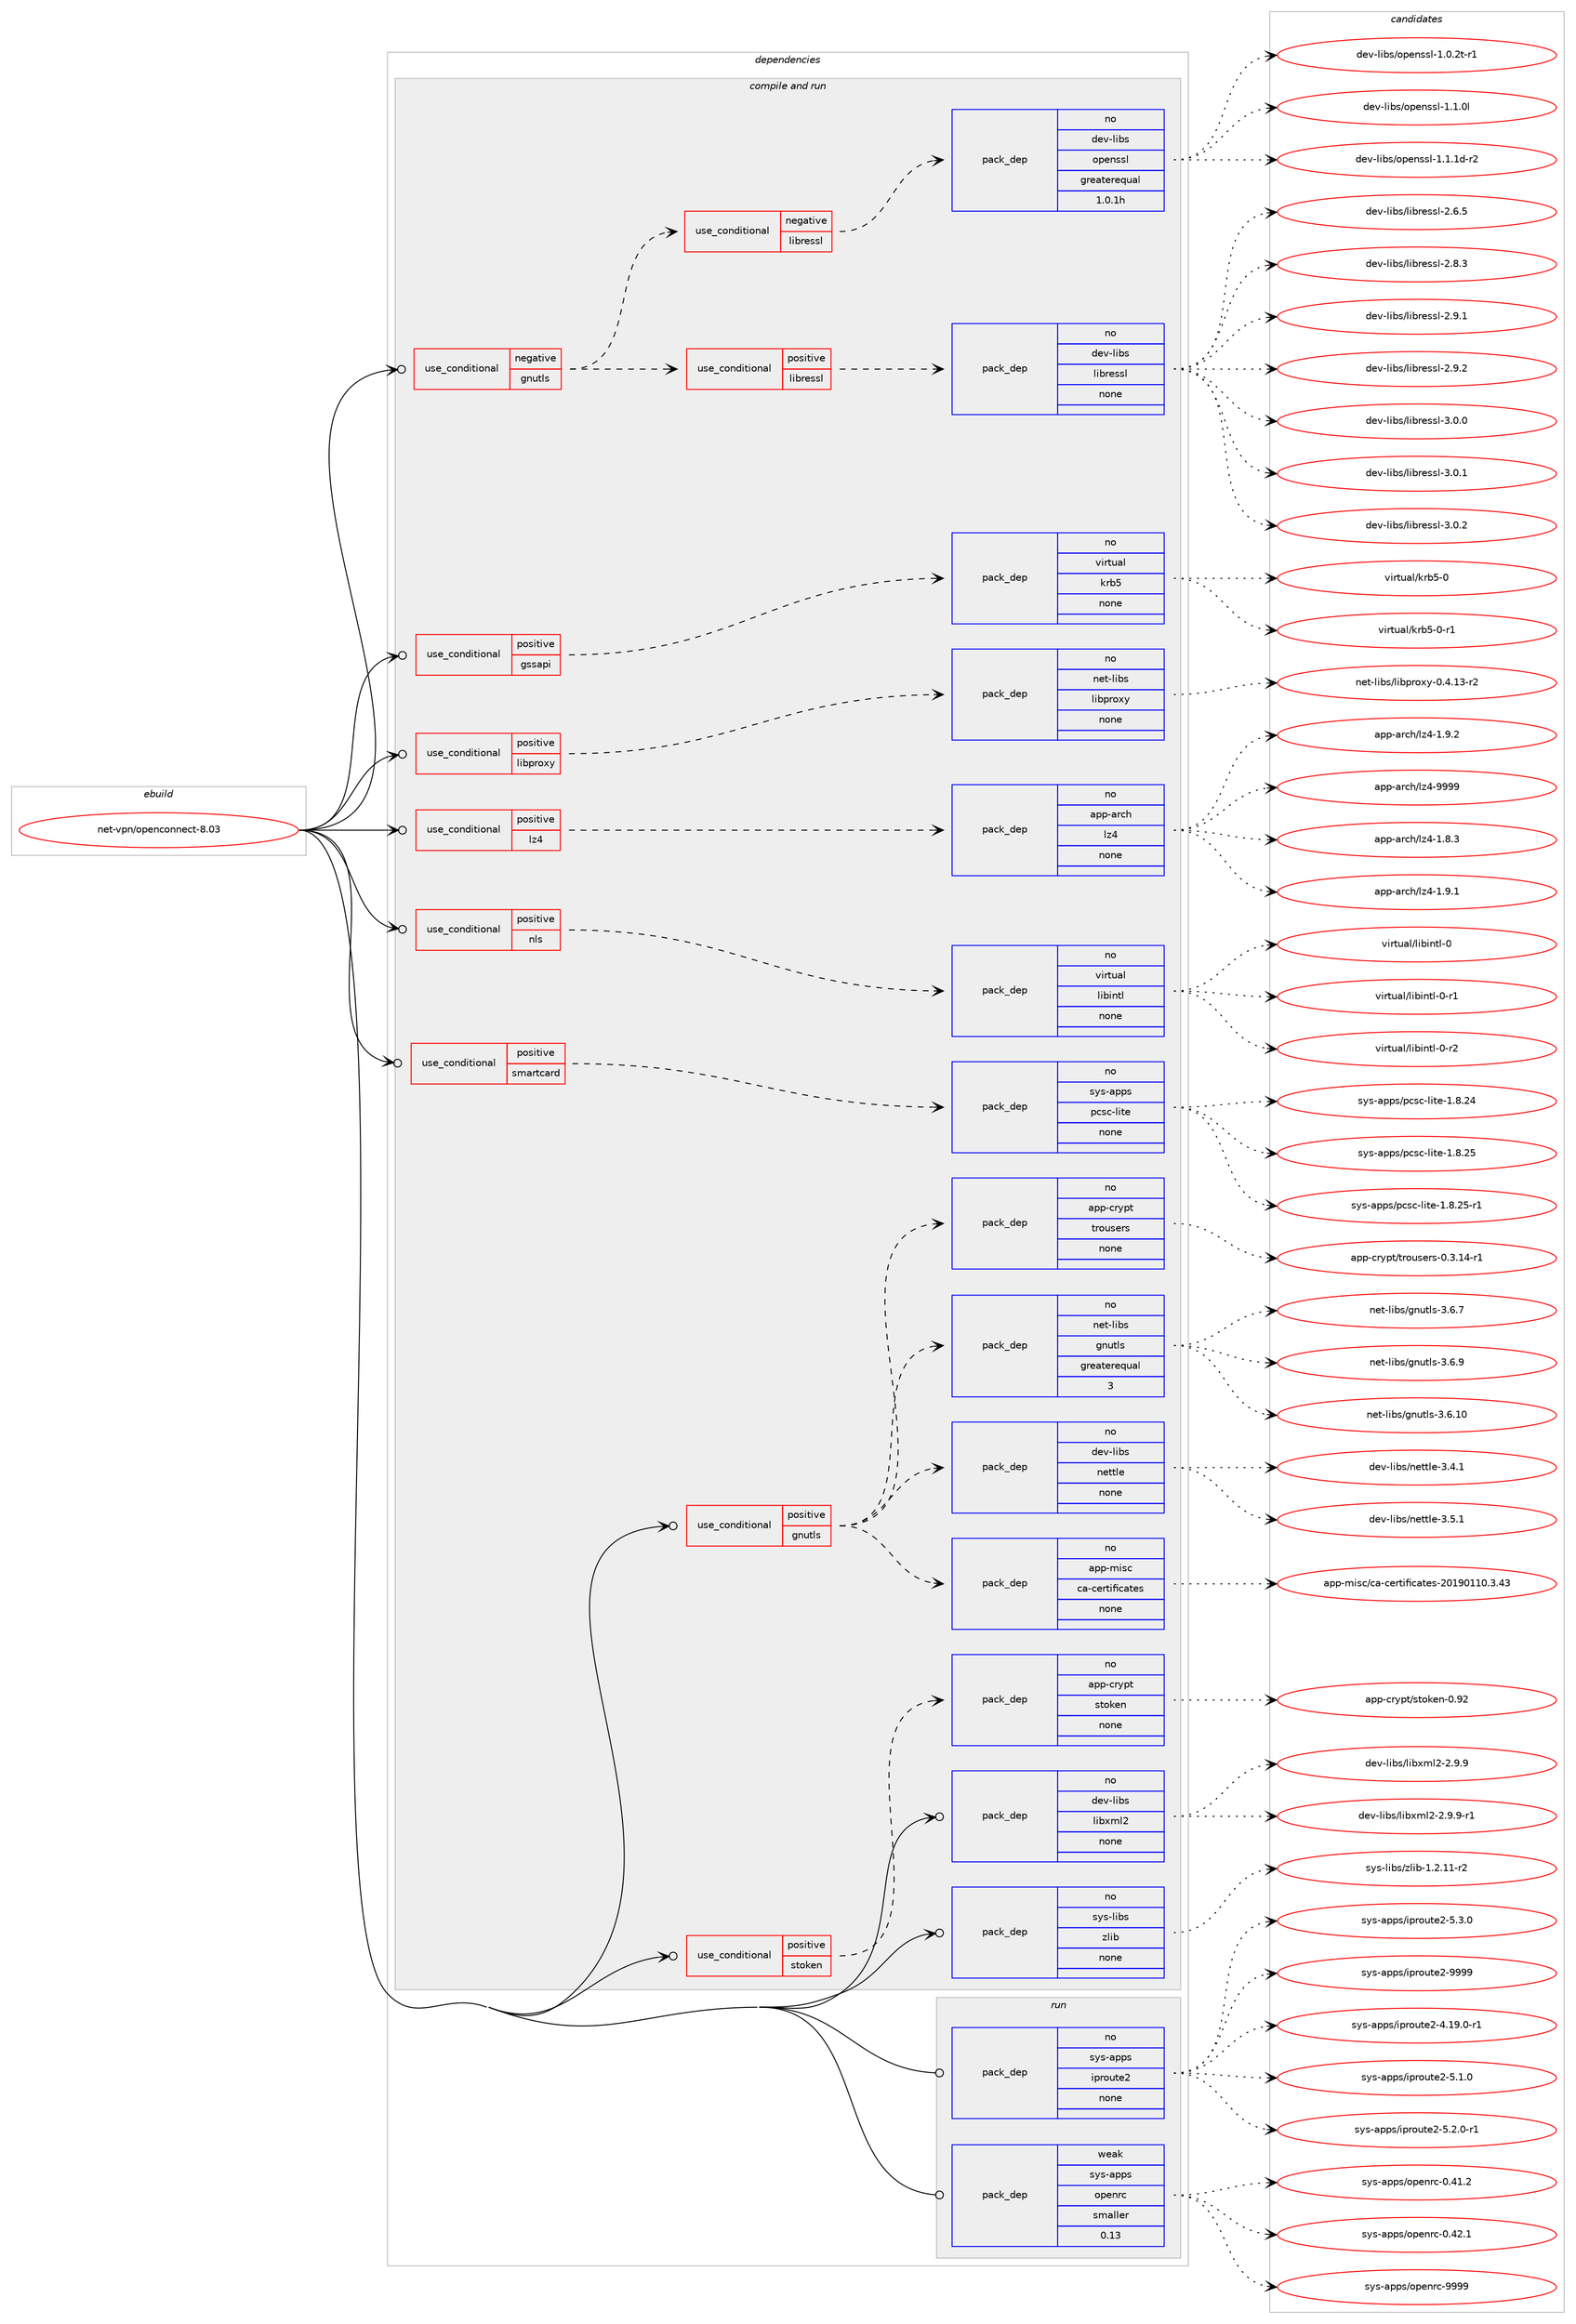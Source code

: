 digraph prolog {

# *************
# Graph options
# *************

newrank=true;
concentrate=true;
compound=true;
graph [rankdir=LR,fontname=Helvetica,fontsize=10,ranksep=1.5];#, ranksep=2.5, nodesep=0.2];
edge  [arrowhead=vee];
node  [fontname=Helvetica,fontsize=10];

# **********
# The ebuild
# **********

subgraph cluster_leftcol {
color=gray;
rank=same;
label=<<i>ebuild</i>>;
id [label="net-vpn/openconnect-8.03", color=red, width=4, href="../net-vpn/openconnect-8.03.svg"];
}

# ****************
# The dependencies
# ****************

subgraph cluster_midcol {
color=gray;
label=<<i>dependencies</i>>;
subgraph cluster_compile {
fillcolor="#eeeeee";
style=filled;
label=<<i>compile</i>>;
}
subgraph cluster_compileandrun {
fillcolor="#eeeeee";
style=filled;
label=<<i>compile and run</i>>;
subgraph cond205582 {
dependency843209 [label=<<TABLE BORDER="0" CELLBORDER="1" CELLSPACING="0" CELLPADDING="4"><TR><TD ROWSPAN="3" CELLPADDING="10">use_conditional</TD></TR><TR><TD>negative</TD></TR><TR><TD>gnutls</TD></TR></TABLE>>, shape=none, color=red];
subgraph cond205583 {
dependency843210 [label=<<TABLE BORDER="0" CELLBORDER="1" CELLSPACING="0" CELLPADDING="4"><TR><TD ROWSPAN="3" CELLPADDING="10">use_conditional</TD></TR><TR><TD>negative</TD></TR><TR><TD>libressl</TD></TR></TABLE>>, shape=none, color=red];
subgraph pack622736 {
dependency843211 [label=<<TABLE BORDER="0" CELLBORDER="1" CELLSPACING="0" CELLPADDING="4" WIDTH="220"><TR><TD ROWSPAN="6" CELLPADDING="30">pack_dep</TD></TR><TR><TD WIDTH="110">no</TD></TR><TR><TD>dev-libs</TD></TR><TR><TD>openssl</TD></TR><TR><TD>greaterequal</TD></TR><TR><TD>1.0.1h</TD></TR></TABLE>>, shape=none, color=blue];
}
dependency843210:e -> dependency843211:w [weight=20,style="dashed",arrowhead="vee"];
}
dependency843209:e -> dependency843210:w [weight=20,style="dashed",arrowhead="vee"];
subgraph cond205584 {
dependency843212 [label=<<TABLE BORDER="0" CELLBORDER="1" CELLSPACING="0" CELLPADDING="4"><TR><TD ROWSPAN="3" CELLPADDING="10">use_conditional</TD></TR><TR><TD>positive</TD></TR><TR><TD>libressl</TD></TR></TABLE>>, shape=none, color=red];
subgraph pack622737 {
dependency843213 [label=<<TABLE BORDER="0" CELLBORDER="1" CELLSPACING="0" CELLPADDING="4" WIDTH="220"><TR><TD ROWSPAN="6" CELLPADDING="30">pack_dep</TD></TR><TR><TD WIDTH="110">no</TD></TR><TR><TD>dev-libs</TD></TR><TR><TD>libressl</TD></TR><TR><TD>none</TD></TR><TR><TD></TD></TR></TABLE>>, shape=none, color=blue];
}
dependency843212:e -> dependency843213:w [weight=20,style="dashed",arrowhead="vee"];
}
dependency843209:e -> dependency843212:w [weight=20,style="dashed",arrowhead="vee"];
}
id:e -> dependency843209:w [weight=20,style="solid",arrowhead="odotvee"];
subgraph cond205585 {
dependency843214 [label=<<TABLE BORDER="0" CELLBORDER="1" CELLSPACING="0" CELLPADDING="4"><TR><TD ROWSPAN="3" CELLPADDING="10">use_conditional</TD></TR><TR><TD>positive</TD></TR><TR><TD>gnutls</TD></TR></TABLE>>, shape=none, color=red];
subgraph pack622738 {
dependency843215 [label=<<TABLE BORDER="0" CELLBORDER="1" CELLSPACING="0" CELLPADDING="4" WIDTH="220"><TR><TD ROWSPAN="6" CELLPADDING="30">pack_dep</TD></TR><TR><TD WIDTH="110">no</TD></TR><TR><TD>app-crypt</TD></TR><TR><TD>trousers</TD></TR><TR><TD>none</TD></TR><TR><TD></TD></TR></TABLE>>, shape=none, color=blue];
}
dependency843214:e -> dependency843215:w [weight=20,style="dashed",arrowhead="vee"];
subgraph pack622739 {
dependency843216 [label=<<TABLE BORDER="0" CELLBORDER="1" CELLSPACING="0" CELLPADDING="4" WIDTH="220"><TR><TD ROWSPAN="6" CELLPADDING="30">pack_dep</TD></TR><TR><TD WIDTH="110">no</TD></TR><TR><TD>app-misc</TD></TR><TR><TD>ca-certificates</TD></TR><TR><TD>none</TD></TR><TR><TD></TD></TR></TABLE>>, shape=none, color=blue];
}
dependency843214:e -> dependency843216:w [weight=20,style="dashed",arrowhead="vee"];
subgraph pack622740 {
dependency843217 [label=<<TABLE BORDER="0" CELLBORDER="1" CELLSPACING="0" CELLPADDING="4" WIDTH="220"><TR><TD ROWSPAN="6" CELLPADDING="30">pack_dep</TD></TR><TR><TD WIDTH="110">no</TD></TR><TR><TD>dev-libs</TD></TR><TR><TD>nettle</TD></TR><TR><TD>none</TD></TR><TR><TD></TD></TR></TABLE>>, shape=none, color=blue];
}
dependency843214:e -> dependency843217:w [weight=20,style="dashed",arrowhead="vee"];
subgraph pack622741 {
dependency843218 [label=<<TABLE BORDER="0" CELLBORDER="1" CELLSPACING="0" CELLPADDING="4" WIDTH="220"><TR><TD ROWSPAN="6" CELLPADDING="30">pack_dep</TD></TR><TR><TD WIDTH="110">no</TD></TR><TR><TD>net-libs</TD></TR><TR><TD>gnutls</TD></TR><TR><TD>greaterequal</TD></TR><TR><TD>3</TD></TR></TABLE>>, shape=none, color=blue];
}
dependency843214:e -> dependency843218:w [weight=20,style="dashed",arrowhead="vee"];
}
id:e -> dependency843214:w [weight=20,style="solid",arrowhead="odotvee"];
subgraph cond205586 {
dependency843219 [label=<<TABLE BORDER="0" CELLBORDER="1" CELLSPACING="0" CELLPADDING="4"><TR><TD ROWSPAN="3" CELLPADDING="10">use_conditional</TD></TR><TR><TD>positive</TD></TR><TR><TD>gssapi</TD></TR></TABLE>>, shape=none, color=red];
subgraph pack622742 {
dependency843220 [label=<<TABLE BORDER="0" CELLBORDER="1" CELLSPACING="0" CELLPADDING="4" WIDTH="220"><TR><TD ROWSPAN="6" CELLPADDING="30">pack_dep</TD></TR><TR><TD WIDTH="110">no</TD></TR><TR><TD>virtual</TD></TR><TR><TD>krb5</TD></TR><TR><TD>none</TD></TR><TR><TD></TD></TR></TABLE>>, shape=none, color=blue];
}
dependency843219:e -> dependency843220:w [weight=20,style="dashed",arrowhead="vee"];
}
id:e -> dependency843219:w [weight=20,style="solid",arrowhead="odotvee"];
subgraph cond205587 {
dependency843221 [label=<<TABLE BORDER="0" CELLBORDER="1" CELLSPACING="0" CELLPADDING="4"><TR><TD ROWSPAN="3" CELLPADDING="10">use_conditional</TD></TR><TR><TD>positive</TD></TR><TR><TD>libproxy</TD></TR></TABLE>>, shape=none, color=red];
subgraph pack622743 {
dependency843222 [label=<<TABLE BORDER="0" CELLBORDER="1" CELLSPACING="0" CELLPADDING="4" WIDTH="220"><TR><TD ROWSPAN="6" CELLPADDING="30">pack_dep</TD></TR><TR><TD WIDTH="110">no</TD></TR><TR><TD>net-libs</TD></TR><TR><TD>libproxy</TD></TR><TR><TD>none</TD></TR><TR><TD></TD></TR></TABLE>>, shape=none, color=blue];
}
dependency843221:e -> dependency843222:w [weight=20,style="dashed",arrowhead="vee"];
}
id:e -> dependency843221:w [weight=20,style="solid",arrowhead="odotvee"];
subgraph cond205588 {
dependency843223 [label=<<TABLE BORDER="0" CELLBORDER="1" CELLSPACING="0" CELLPADDING="4"><TR><TD ROWSPAN="3" CELLPADDING="10">use_conditional</TD></TR><TR><TD>positive</TD></TR><TR><TD>lz4</TD></TR></TABLE>>, shape=none, color=red];
subgraph pack622744 {
dependency843224 [label=<<TABLE BORDER="0" CELLBORDER="1" CELLSPACING="0" CELLPADDING="4" WIDTH="220"><TR><TD ROWSPAN="6" CELLPADDING="30">pack_dep</TD></TR><TR><TD WIDTH="110">no</TD></TR><TR><TD>app-arch</TD></TR><TR><TD>lz4</TD></TR><TR><TD>none</TD></TR><TR><TD></TD></TR></TABLE>>, shape=none, color=blue];
}
dependency843223:e -> dependency843224:w [weight=20,style="dashed",arrowhead="vee"];
}
id:e -> dependency843223:w [weight=20,style="solid",arrowhead="odotvee"];
subgraph cond205589 {
dependency843225 [label=<<TABLE BORDER="0" CELLBORDER="1" CELLSPACING="0" CELLPADDING="4"><TR><TD ROWSPAN="3" CELLPADDING="10">use_conditional</TD></TR><TR><TD>positive</TD></TR><TR><TD>nls</TD></TR></TABLE>>, shape=none, color=red];
subgraph pack622745 {
dependency843226 [label=<<TABLE BORDER="0" CELLBORDER="1" CELLSPACING="0" CELLPADDING="4" WIDTH="220"><TR><TD ROWSPAN="6" CELLPADDING="30">pack_dep</TD></TR><TR><TD WIDTH="110">no</TD></TR><TR><TD>virtual</TD></TR><TR><TD>libintl</TD></TR><TR><TD>none</TD></TR><TR><TD></TD></TR></TABLE>>, shape=none, color=blue];
}
dependency843225:e -> dependency843226:w [weight=20,style="dashed",arrowhead="vee"];
}
id:e -> dependency843225:w [weight=20,style="solid",arrowhead="odotvee"];
subgraph cond205590 {
dependency843227 [label=<<TABLE BORDER="0" CELLBORDER="1" CELLSPACING="0" CELLPADDING="4"><TR><TD ROWSPAN="3" CELLPADDING="10">use_conditional</TD></TR><TR><TD>positive</TD></TR><TR><TD>smartcard</TD></TR></TABLE>>, shape=none, color=red];
subgraph pack622746 {
dependency843228 [label=<<TABLE BORDER="0" CELLBORDER="1" CELLSPACING="0" CELLPADDING="4" WIDTH="220"><TR><TD ROWSPAN="6" CELLPADDING="30">pack_dep</TD></TR><TR><TD WIDTH="110">no</TD></TR><TR><TD>sys-apps</TD></TR><TR><TD>pcsc-lite</TD></TR><TR><TD>none</TD></TR><TR><TD></TD></TR></TABLE>>, shape=none, color=blue];
}
dependency843227:e -> dependency843228:w [weight=20,style="dashed",arrowhead="vee"];
}
id:e -> dependency843227:w [weight=20,style="solid",arrowhead="odotvee"];
subgraph cond205591 {
dependency843229 [label=<<TABLE BORDER="0" CELLBORDER="1" CELLSPACING="0" CELLPADDING="4"><TR><TD ROWSPAN="3" CELLPADDING="10">use_conditional</TD></TR><TR><TD>positive</TD></TR><TR><TD>stoken</TD></TR></TABLE>>, shape=none, color=red];
subgraph pack622747 {
dependency843230 [label=<<TABLE BORDER="0" CELLBORDER="1" CELLSPACING="0" CELLPADDING="4" WIDTH="220"><TR><TD ROWSPAN="6" CELLPADDING="30">pack_dep</TD></TR><TR><TD WIDTH="110">no</TD></TR><TR><TD>app-crypt</TD></TR><TR><TD>stoken</TD></TR><TR><TD>none</TD></TR><TR><TD></TD></TR></TABLE>>, shape=none, color=blue];
}
dependency843229:e -> dependency843230:w [weight=20,style="dashed",arrowhead="vee"];
}
id:e -> dependency843229:w [weight=20,style="solid",arrowhead="odotvee"];
subgraph pack622748 {
dependency843231 [label=<<TABLE BORDER="0" CELLBORDER="1" CELLSPACING="0" CELLPADDING="4" WIDTH="220"><TR><TD ROWSPAN="6" CELLPADDING="30">pack_dep</TD></TR><TR><TD WIDTH="110">no</TD></TR><TR><TD>dev-libs</TD></TR><TR><TD>libxml2</TD></TR><TR><TD>none</TD></TR><TR><TD></TD></TR></TABLE>>, shape=none, color=blue];
}
id:e -> dependency843231:w [weight=20,style="solid",arrowhead="odotvee"];
subgraph pack622749 {
dependency843232 [label=<<TABLE BORDER="0" CELLBORDER="1" CELLSPACING="0" CELLPADDING="4" WIDTH="220"><TR><TD ROWSPAN="6" CELLPADDING="30">pack_dep</TD></TR><TR><TD WIDTH="110">no</TD></TR><TR><TD>sys-libs</TD></TR><TR><TD>zlib</TD></TR><TR><TD>none</TD></TR><TR><TD></TD></TR></TABLE>>, shape=none, color=blue];
}
id:e -> dependency843232:w [weight=20,style="solid",arrowhead="odotvee"];
}
subgraph cluster_run {
fillcolor="#eeeeee";
style=filled;
label=<<i>run</i>>;
subgraph pack622750 {
dependency843233 [label=<<TABLE BORDER="0" CELLBORDER="1" CELLSPACING="0" CELLPADDING="4" WIDTH="220"><TR><TD ROWSPAN="6" CELLPADDING="30">pack_dep</TD></TR><TR><TD WIDTH="110">no</TD></TR><TR><TD>sys-apps</TD></TR><TR><TD>iproute2</TD></TR><TR><TD>none</TD></TR><TR><TD></TD></TR></TABLE>>, shape=none, color=blue];
}
id:e -> dependency843233:w [weight=20,style="solid",arrowhead="odot"];
subgraph pack622751 {
dependency843234 [label=<<TABLE BORDER="0" CELLBORDER="1" CELLSPACING="0" CELLPADDING="4" WIDTH="220"><TR><TD ROWSPAN="6" CELLPADDING="30">pack_dep</TD></TR><TR><TD WIDTH="110">weak</TD></TR><TR><TD>sys-apps</TD></TR><TR><TD>openrc</TD></TR><TR><TD>smaller</TD></TR><TR><TD>0.13</TD></TR></TABLE>>, shape=none, color=blue];
}
id:e -> dependency843234:w [weight=20,style="solid",arrowhead="odot"];
}
}

# **************
# The candidates
# **************

subgraph cluster_choices {
rank=same;
color=gray;
label=<<i>candidates</i>>;

subgraph choice622736 {
color=black;
nodesep=1;
choice1001011184510810598115471111121011101151151084549464846501164511449 [label="dev-libs/openssl-1.0.2t-r1", color=red, width=4,href="../dev-libs/openssl-1.0.2t-r1.svg"];
choice100101118451081059811547111112101110115115108454946494648108 [label="dev-libs/openssl-1.1.0l", color=red, width=4,href="../dev-libs/openssl-1.1.0l.svg"];
choice1001011184510810598115471111121011101151151084549464946491004511450 [label="dev-libs/openssl-1.1.1d-r2", color=red, width=4,href="../dev-libs/openssl-1.1.1d-r2.svg"];
dependency843211:e -> choice1001011184510810598115471111121011101151151084549464846501164511449:w [style=dotted,weight="100"];
dependency843211:e -> choice100101118451081059811547111112101110115115108454946494648108:w [style=dotted,weight="100"];
dependency843211:e -> choice1001011184510810598115471111121011101151151084549464946491004511450:w [style=dotted,weight="100"];
}
subgraph choice622737 {
color=black;
nodesep=1;
choice10010111845108105981154710810598114101115115108455046544653 [label="dev-libs/libressl-2.6.5", color=red, width=4,href="../dev-libs/libressl-2.6.5.svg"];
choice10010111845108105981154710810598114101115115108455046564651 [label="dev-libs/libressl-2.8.3", color=red, width=4,href="../dev-libs/libressl-2.8.3.svg"];
choice10010111845108105981154710810598114101115115108455046574649 [label="dev-libs/libressl-2.9.1", color=red, width=4,href="../dev-libs/libressl-2.9.1.svg"];
choice10010111845108105981154710810598114101115115108455046574650 [label="dev-libs/libressl-2.9.2", color=red, width=4,href="../dev-libs/libressl-2.9.2.svg"];
choice10010111845108105981154710810598114101115115108455146484648 [label="dev-libs/libressl-3.0.0", color=red, width=4,href="../dev-libs/libressl-3.0.0.svg"];
choice10010111845108105981154710810598114101115115108455146484649 [label="dev-libs/libressl-3.0.1", color=red, width=4,href="../dev-libs/libressl-3.0.1.svg"];
choice10010111845108105981154710810598114101115115108455146484650 [label="dev-libs/libressl-3.0.2", color=red, width=4,href="../dev-libs/libressl-3.0.2.svg"];
dependency843213:e -> choice10010111845108105981154710810598114101115115108455046544653:w [style=dotted,weight="100"];
dependency843213:e -> choice10010111845108105981154710810598114101115115108455046564651:w [style=dotted,weight="100"];
dependency843213:e -> choice10010111845108105981154710810598114101115115108455046574649:w [style=dotted,weight="100"];
dependency843213:e -> choice10010111845108105981154710810598114101115115108455046574650:w [style=dotted,weight="100"];
dependency843213:e -> choice10010111845108105981154710810598114101115115108455146484648:w [style=dotted,weight="100"];
dependency843213:e -> choice10010111845108105981154710810598114101115115108455146484649:w [style=dotted,weight="100"];
dependency843213:e -> choice10010111845108105981154710810598114101115115108455146484650:w [style=dotted,weight="100"];
}
subgraph choice622738 {
color=black;
nodesep=1;
choice97112112459911412111211647116114111117115101114115454846514649524511449 [label="app-crypt/trousers-0.3.14-r1", color=red, width=4,href="../app-crypt/trousers-0.3.14-r1.svg"];
dependency843215:e -> choice97112112459911412111211647116114111117115101114115454846514649524511449:w [style=dotted,weight="100"];
}
subgraph choice622739 {
color=black;
nodesep=1;
choice971121124510910511599479997459910111411610510210599971161011154550484957484949484651465251 [label="app-misc/ca-certificates-20190110.3.43", color=red, width=4,href="../app-misc/ca-certificates-20190110.3.43.svg"];
dependency843216:e -> choice971121124510910511599479997459910111411610510210599971161011154550484957484949484651465251:w [style=dotted,weight="100"];
}
subgraph choice622740 {
color=black;
nodesep=1;
choice100101118451081059811547110101116116108101455146524649 [label="dev-libs/nettle-3.4.1", color=red, width=4,href="../dev-libs/nettle-3.4.1.svg"];
choice100101118451081059811547110101116116108101455146534649 [label="dev-libs/nettle-3.5.1", color=red, width=4,href="../dev-libs/nettle-3.5.1.svg"];
dependency843217:e -> choice100101118451081059811547110101116116108101455146524649:w [style=dotted,weight="100"];
dependency843217:e -> choice100101118451081059811547110101116116108101455146534649:w [style=dotted,weight="100"];
}
subgraph choice622741 {
color=black;
nodesep=1;
choice11010111645108105981154710311011711610811545514654464948 [label="net-libs/gnutls-3.6.10", color=red, width=4,href="../net-libs/gnutls-3.6.10.svg"];
choice110101116451081059811547103110117116108115455146544655 [label="net-libs/gnutls-3.6.7", color=red, width=4,href="../net-libs/gnutls-3.6.7.svg"];
choice110101116451081059811547103110117116108115455146544657 [label="net-libs/gnutls-3.6.9", color=red, width=4,href="../net-libs/gnutls-3.6.9.svg"];
dependency843218:e -> choice11010111645108105981154710311011711610811545514654464948:w [style=dotted,weight="100"];
dependency843218:e -> choice110101116451081059811547103110117116108115455146544655:w [style=dotted,weight="100"];
dependency843218:e -> choice110101116451081059811547103110117116108115455146544657:w [style=dotted,weight="100"];
}
subgraph choice622742 {
color=black;
nodesep=1;
choice118105114116117971084710711498534548 [label="virtual/krb5-0", color=red, width=4,href="../virtual/krb5-0.svg"];
choice1181051141161179710847107114985345484511449 [label="virtual/krb5-0-r1", color=red, width=4,href="../virtual/krb5-0-r1.svg"];
dependency843220:e -> choice118105114116117971084710711498534548:w [style=dotted,weight="100"];
dependency843220:e -> choice1181051141161179710847107114985345484511449:w [style=dotted,weight="100"];
}
subgraph choice622743 {
color=black;
nodesep=1;
choice11010111645108105981154710810598112114111120121454846524649514511450 [label="net-libs/libproxy-0.4.13-r2", color=red, width=4,href="../net-libs/libproxy-0.4.13-r2.svg"];
dependency843222:e -> choice11010111645108105981154710810598112114111120121454846524649514511450:w [style=dotted,weight="100"];
}
subgraph choice622744 {
color=black;
nodesep=1;
choice971121124597114991044710812252454946564651 [label="app-arch/lz4-1.8.3", color=red, width=4,href="../app-arch/lz4-1.8.3.svg"];
choice971121124597114991044710812252454946574649 [label="app-arch/lz4-1.9.1", color=red, width=4,href="../app-arch/lz4-1.9.1.svg"];
choice971121124597114991044710812252454946574650 [label="app-arch/lz4-1.9.2", color=red, width=4,href="../app-arch/lz4-1.9.2.svg"];
choice9711211245971149910447108122524557575757 [label="app-arch/lz4-9999", color=red, width=4,href="../app-arch/lz4-9999.svg"];
dependency843224:e -> choice971121124597114991044710812252454946564651:w [style=dotted,weight="100"];
dependency843224:e -> choice971121124597114991044710812252454946574649:w [style=dotted,weight="100"];
dependency843224:e -> choice971121124597114991044710812252454946574650:w [style=dotted,weight="100"];
dependency843224:e -> choice9711211245971149910447108122524557575757:w [style=dotted,weight="100"];
}
subgraph choice622745 {
color=black;
nodesep=1;
choice1181051141161179710847108105981051101161084548 [label="virtual/libintl-0", color=red, width=4,href="../virtual/libintl-0.svg"];
choice11810511411611797108471081059810511011610845484511449 [label="virtual/libintl-0-r1", color=red, width=4,href="../virtual/libintl-0-r1.svg"];
choice11810511411611797108471081059810511011610845484511450 [label="virtual/libintl-0-r2", color=red, width=4,href="../virtual/libintl-0-r2.svg"];
dependency843226:e -> choice1181051141161179710847108105981051101161084548:w [style=dotted,weight="100"];
dependency843226:e -> choice11810511411611797108471081059810511011610845484511449:w [style=dotted,weight="100"];
dependency843226:e -> choice11810511411611797108471081059810511011610845484511450:w [style=dotted,weight="100"];
}
subgraph choice622746 {
color=black;
nodesep=1;
choice11512111545971121121154711299115994510810511610145494656465052 [label="sys-apps/pcsc-lite-1.8.24", color=red, width=4,href="../sys-apps/pcsc-lite-1.8.24.svg"];
choice11512111545971121121154711299115994510810511610145494656465053 [label="sys-apps/pcsc-lite-1.8.25", color=red, width=4,href="../sys-apps/pcsc-lite-1.8.25.svg"];
choice115121115459711211211547112991159945108105116101454946564650534511449 [label="sys-apps/pcsc-lite-1.8.25-r1", color=red, width=4,href="../sys-apps/pcsc-lite-1.8.25-r1.svg"];
dependency843228:e -> choice11512111545971121121154711299115994510810511610145494656465052:w [style=dotted,weight="100"];
dependency843228:e -> choice11512111545971121121154711299115994510810511610145494656465053:w [style=dotted,weight="100"];
dependency843228:e -> choice115121115459711211211547112991159945108105116101454946564650534511449:w [style=dotted,weight="100"];
}
subgraph choice622747 {
color=black;
nodesep=1;
choice971121124599114121112116471151161111071011104548465750 [label="app-crypt/stoken-0.92", color=red, width=4,href="../app-crypt/stoken-0.92.svg"];
dependency843230:e -> choice971121124599114121112116471151161111071011104548465750:w [style=dotted,weight="100"];
}
subgraph choice622748 {
color=black;
nodesep=1;
choice1001011184510810598115471081059812010910850455046574657 [label="dev-libs/libxml2-2.9.9", color=red, width=4,href="../dev-libs/libxml2-2.9.9.svg"];
choice10010111845108105981154710810598120109108504550465746574511449 [label="dev-libs/libxml2-2.9.9-r1", color=red, width=4,href="../dev-libs/libxml2-2.9.9-r1.svg"];
dependency843231:e -> choice1001011184510810598115471081059812010910850455046574657:w [style=dotted,weight="100"];
dependency843231:e -> choice10010111845108105981154710810598120109108504550465746574511449:w [style=dotted,weight="100"];
}
subgraph choice622749 {
color=black;
nodesep=1;
choice11512111545108105981154712210810598454946504649494511450 [label="sys-libs/zlib-1.2.11-r2", color=red, width=4,href="../sys-libs/zlib-1.2.11-r2.svg"];
dependency843232:e -> choice11512111545108105981154712210810598454946504649494511450:w [style=dotted,weight="100"];
}
subgraph choice622750 {
color=black;
nodesep=1;
choice11512111545971121121154710511211411111711610150455246495746484511449 [label="sys-apps/iproute2-4.19.0-r1", color=red, width=4,href="../sys-apps/iproute2-4.19.0-r1.svg"];
choice11512111545971121121154710511211411111711610150455346494648 [label="sys-apps/iproute2-5.1.0", color=red, width=4,href="../sys-apps/iproute2-5.1.0.svg"];
choice115121115459711211211547105112114111117116101504553465046484511449 [label="sys-apps/iproute2-5.2.0-r1", color=red, width=4,href="../sys-apps/iproute2-5.2.0-r1.svg"];
choice11512111545971121121154710511211411111711610150455346514648 [label="sys-apps/iproute2-5.3.0", color=red, width=4,href="../sys-apps/iproute2-5.3.0.svg"];
choice115121115459711211211547105112114111117116101504557575757 [label="sys-apps/iproute2-9999", color=red, width=4,href="../sys-apps/iproute2-9999.svg"];
dependency843233:e -> choice11512111545971121121154710511211411111711610150455246495746484511449:w [style=dotted,weight="100"];
dependency843233:e -> choice11512111545971121121154710511211411111711610150455346494648:w [style=dotted,weight="100"];
dependency843233:e -> choice115121115459711211211547105112114111117116101504553465046484511449:w [style=dotted,weight="100"];
dependency843233:e -> choice11512111545971121121154710511211411111711610150455346514648:w [style=dotted,weight="100"];
dependency843233:e -> choice115121115459711211211547105112114111117116101504557575757:w [style=dotted,weight="100"];
}
subgraph choice622751 {
color=black;
nodesep=1;
choice1151211154597112112115471111121011101149945484652494650 [label="sys-apps/openrc-0.41.2", color=red, width=4,href="../sys-apps/openrc-0.41.2.svg"];
choice1151211154597112112115471111121011101149945484652504649 [label="sys-apps/openrc-0.42.1", color=red, width=4,href="../sys-apps/openrc-0.42.1.svg"];
choice115121115459711211211547111112101110114994557575757 [label="sys-apps/openrc-9999", color=red, width=4,href="../sys-apps/openrc-9999.svg"];
dependency843234:e -> choice1151211154597112112115471111121011101149945484652494650:w [style=dotted,weight="100"];
dependency843234:e -> choice1151211154597112112115471111121011101149945484652504649:w [style=dotted,weight="100"];
dependency843234:e -> choice115121115459711211211547111112101110114994557575757:w [style=dotted,weight="100"];
}
}

}
